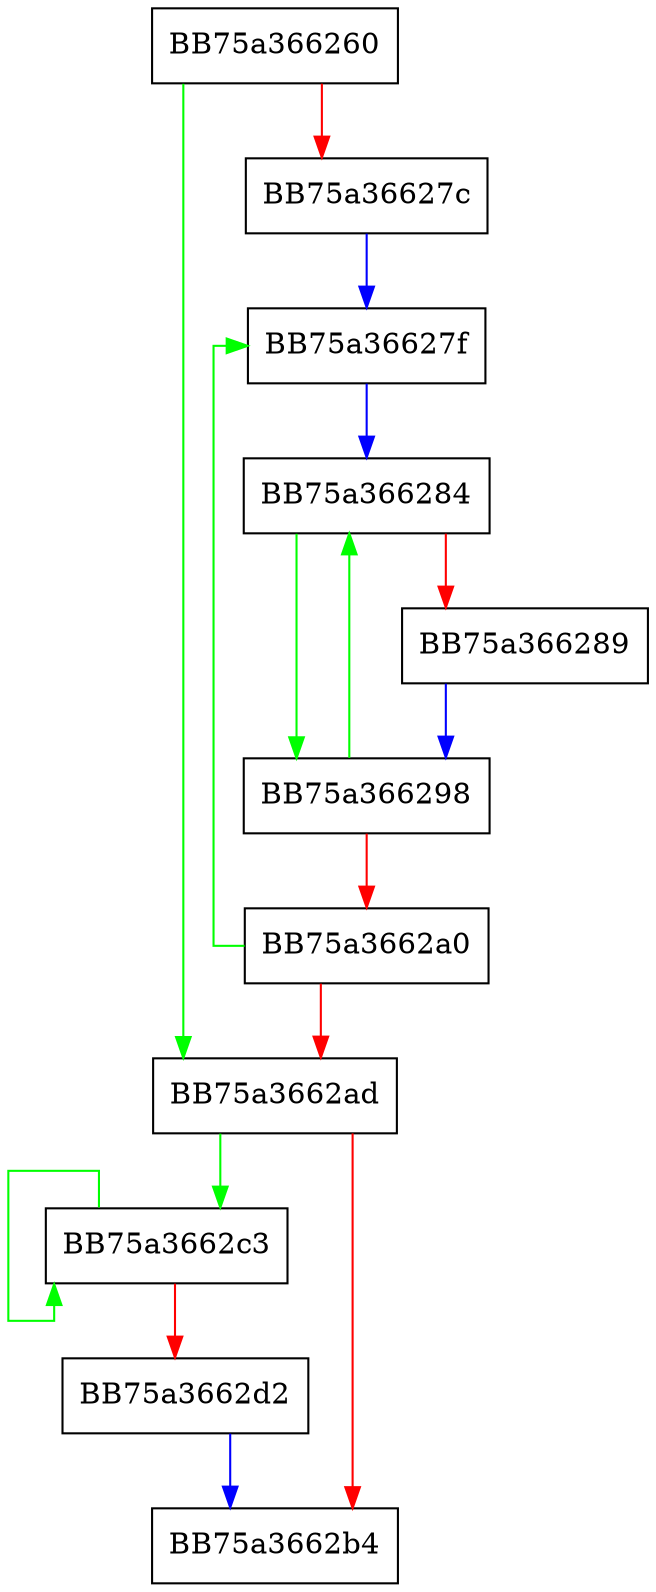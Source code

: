 digraph SymCryptFdefRawSetValue {
  node [shape="box"];
  graph [splines=ortho];
  BB75a366260 -> BB75a3662ad [color="green"];
  BB75a366260 -> BB75a36627c [color="red"];
  BB75a36627c -> BB75a36627f [color="blue"];
  BB75a36627f -> BB75a366284 [color="blue"];
  BB75a366284 -> BB75a366298 [color="green"];
  BB75a366284 -> BB75a366289 [color="red"];
  BB75a366289 -> BB75a366298 [color="blue"];
  BB75a366298 -> BB75a366284 [color="green"];
  BB75a366298 -> BB75a3662a0 [color="red"];
  BB75a3662a0 -> BB75a36627f [color="green"];
  BB75a3662a0 -> BB75a3662ad [color="red"];
  BB75a3662ad -> BB75a3662c3 [color="green"];
  BB75a3662ad -> BB75a3662b4 [color="red"];
  BB75a3662c3 -> BB75a3662c3 [color="green"];
  BB75a3662c3 -> BB75a3662d2 [color="red"];
  BB75a3662d2 -> BB75a3662b4 [color="blue"];
}